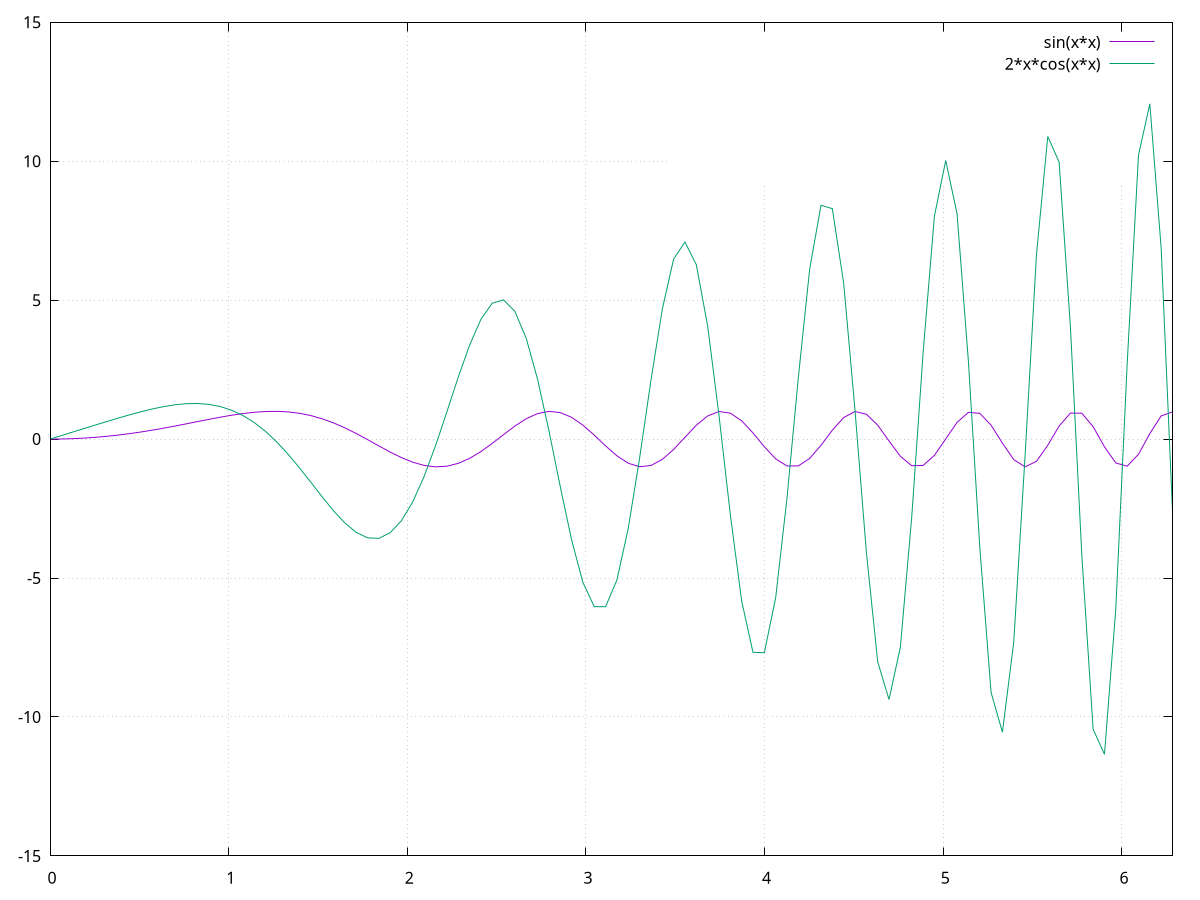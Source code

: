 #!/usr/bin/gnuplot --persist
#set terminal pngcairo transparent enhanced font "arial,10" fontscale 1.0 size 600, 400 
set terminal pngcairo enhanced font "arial,10" fontscale 1.0 size 600, 400 
set output 'atvasin+.png'

set grid

#plot [0:2*pi] sin(x*x)
#replot [0:2*pi] 2*x * cos(x*x) title "2x*cos(x*x)"
#replot "atvasin.dat" every ::1 using 1:2 with lines title "sin(x*x) (from file)",
#replot "atvasin.dat" every ::1 using 1:3 with lines title "sin'(x*x) (finite difference)"

plot [0:2*pi] sin(x*x), 2*x*cos(x*x), \
              "atvasin+.dat" every ::1 using 1:2 with lines title "sin(x*x) (from file)", \
              "atvasin+.dat" every ::1 using 1:3 with lines title "2*x*cos(x*x) (analitiski)", \
              "atvasin+.dat" every ::1 using 1:4 with lines title "2 * cos(x*x) - 4 * x * x * sin(x*x) (analitiski)", \
              "atvasin+.dat" every ::1 using 1:4 with lines title "2*x*cos(x*x) (skaitliski)", \
              "atvasin+.dat" every ::1 using 1:4 with lines title "2 * cos(x*x) - 4 * x * x * sin(x*x) (skaitliski)"
 

